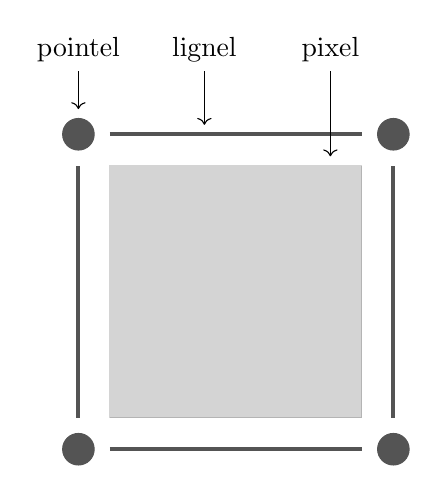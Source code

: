 \begin{tikzpicture}[x=0.4cm,y=0.4cm]
  \definecolor{kGrey}{rgb}{0.33,0.33,0.33}

  \draw[color=kGrey,fill, nearly transparent] (1,1) rectangle (9,9);

  \draw[color=kGrey,fill] (0,0) circle (0.5);
  \draw[color=kGrey,fill] (10,0) circle (0.5);
  \draw[color=kGrey,fill] (0,10) circle (0.5);
  \draw[color=kGrey,fill] (10,10) circle (0.5);

  \draw[color=kGrey,thick,line width=0.5mm] (1,0) -- (9,0);
  \draw[color=kGrey,thick,line width=0.5mm] (1,10) -- (9,10);
  \draw[color=kGrey,thick,line width=0.5mm] (0,1) -- (0,9);
  \draw[color=kGrey,thick,line width=0.5mm] (10,1) -- (10,9);

  \draw[<-,black] (0,10.8) -- (0,12)  node[above] {pointel};
  \draw[<-,black] (4,10.3) -- (4,12)  node[above] {lignel};
  \draw[<-,black] (8,9.3) -- (8,12)  node[above] {pixel};

\end{tikzpicture}
%\begin{tikzpicture}[x=0.4cm,y=0.4cm]
%  \definecolor{kGrey}{rgb}{0.33,0.33,0.33}
%
%  \draw[color=kGrey,fill, nearly transparent] (1,1) rectangle (9,9);
%
%  \draw[color=kGrey,thick,fill=kGrey, nearly transparent] (10.7,1.7) -- (14.3,5.3) -- (14.3,13.3) -- (10.7,9.7) -- cycle;
%
%  \draw[color=kGrey,fill] (0,0) circle (0.5);
%  \draw[color=kGrey,fill] (10,0) circle (0.5);
%  \draw[color=kGrey,fill] (0,10) circle (0.5);
%  \draw[color=kGrey,fill] (10,10) circle (0.5);
%
%  \draw[color=kGrey,fill] (15,5) circle (0.5);
%  \draw[color=kGrey,fill] (15,15) circle (0.5);
%  \draw[color=kGrey,fill] (5,15) circle (0.5);
%
%  \draw[color=kGrey,thick,line width=0.5mm] (1,0) -- (9,0);
%  \draw[color=kGrey,thick,line width=0.5mm] (1,10) -- (9,10);
%  \draw[color=kGrey,thick,line width=0.5mm] (0,1) -- (0,9);
%  \draw[color=kGrey,thick,line width=0.5mm] (10,1) -- (10,9);
%
%  \draw[color=kGrey,thick,line width=0.5mm] (11,1) -- (14,4);
%  \draw[color=kGrey,thick,line width=0.5mm] (11,11) -- (14,14);
%  \draw[color=kGrey,thick,line width=0.5mm] (15,6) -- (15,14);
%  \draw[color=kGrey,thick,line width=0.5mm] (1,11) -- (4,14);
%  \draw[color=kGrey,thick,line width=0.5mm] (6,15) -- (14,15);
%
%  \draw[<-,black] (0,10.8) -- (0,12)  node[above] {pointel};
%  \draw[<-,black] (4,10.3) -- (4,12)  node[above] {lignel};
%  \draw[<-,black] (8,9.3) -- (8,12)  node[above] {pixel};
%
%\end{tikzpicture}
